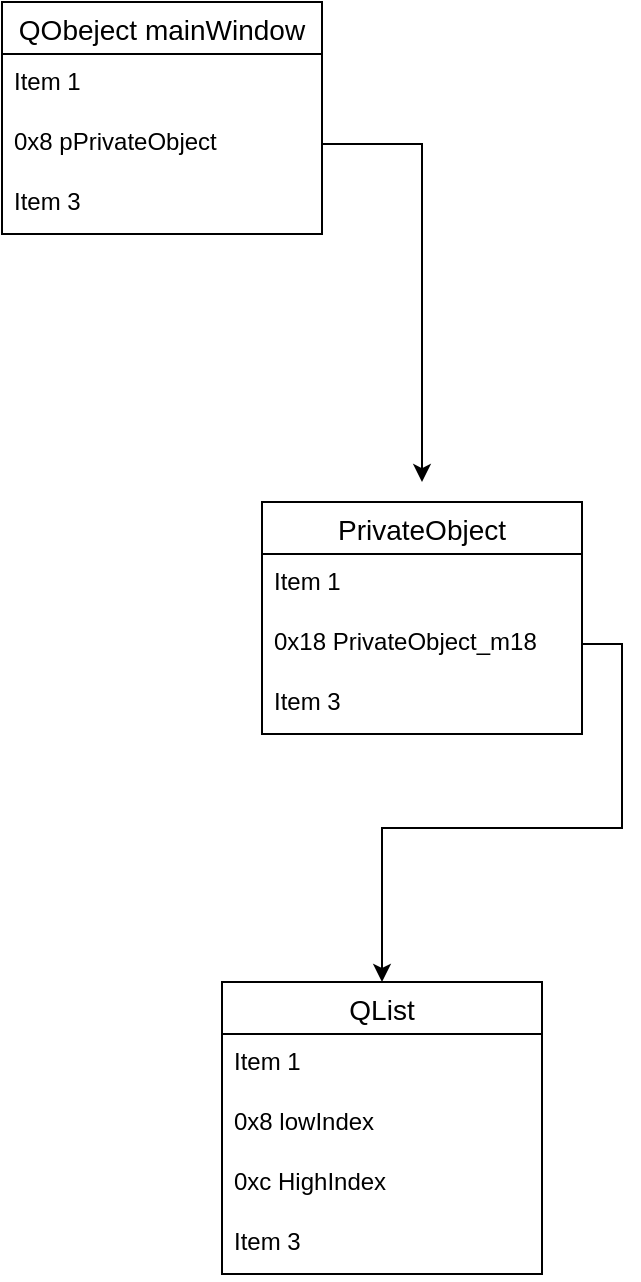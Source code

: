 <mxfile version="20.6.2" type="device"><diagram id="byfS0-C-_8YOPjWArsRc" name="第 1 页"><mxGraphModel dx="1207" dy="706" grid="1" gridSize="10" guides="1" tooltips="1" connect="1" arrows="1" fold="1" page="1" pageScale="1" pageWidth="827" pageHeight="1169" math="0" shadow="0"><root><mxCell id="0"/><mxCell id="1" parent="0"/><mxCell id="KD_2xbZqp3FTQmBk0H7d-1" value="QObeject mainWindow" style="swimlane;fontStyle=0;childLayout=stackLayout;horizontal=1;startSize=26;horizontalStack=0;resizeParent=1;resizeParentMax=0;resizeLast=0;collapsible=1;marginBottom=0;align=center;fontSize=14;" vertex="1" parent="1"><mxGeometry x="180" y="100" width="160" height="116" as="geometry"/></mxCell><mxCell id="KD_2xbZqp3FTQmBk0H7d-2" value="Item 1" style="text;strokeColor=none;fillColor=none;spacingLeft=4;spacingRight=4;overflow=hidden;rotatable=0;points=[[0,0.5],[1,0.5]];portConstraint=eastwest;fontSize=12;" vertex="1" parent="KD_2xbZqp3FTQmBk0H7d-1"><mxGeometry y="26" width="160" height="30" as="geometry"/></mxCell><mxCell id="KD_2xbZqp3FTQmBk0H7d-3" value="0x8 pPrivateObject" style="text;strokeColor=none;fillColor=none;spacingLeft=4;spacingRight=4;overflow=hidden;rotatable=0;points=[[0,0.5],[1,0.5]];portConstraint=eastwest;fontSize=12;" vertex="1" parent="KD_2xbZqp3FTQmBk0H7d-1"><mxGeometry y="56" width="160" height="30" as="geometry"/></mxCell><mxCell id="KD_2xbZqp3FTQmBk0H7d-4" value="Item 3" style="text;strokeColor=none;fillColor=none;spacingLeft=4;spacingRight=4;overflow=hidden;rotatable=0;points=[[0,0.5],[1,0.5]];portConstraint=eastwest;fontSize=12;" vertex="1" parent="KD_2xbZqp3FTQmBk0H7d-1"><mxGeometry y="86" width="160" height="30" as="geometry"/></mxCell><mxCell id="KD_2xbZqp3FTQmBk0H7d-6" value="PrivateObject" style="swimlane;fontStyle=0;childLayout=stackLayout;horizontal=1;startSize=26;horizontalStack=0;resizeParent=1;resizeParentMax=0;resizeLast=0;collapsible=1;marginBottom=0;align=center;fontSize=14;" vertex="1" parent="1"><mxGeometry x="310" y="350" width="160" height="116" as="geometry"/></mxCell><mxCell id="KD_2xbZqp3FTQmBk0H7d-7" value="Item 1" style="text;strokeColor=none;fillColor=none;spacingLeft=4;spacingRight=4;overflow=hidden;rotatable=0;points=[[0,0.5],[1,0.5]];portConstraint=eastwest;fontSize=12;" vertex="1" parent="KD_2xbZqp3FTQmBk0H7d-6"><mxGeometry y="26" width="160" height="30" as="geometry"/></mxCell><mxCell id="KD_2xbZqp3FTQmBk0H7d-8" value="0x18 PrivateObject_m18" style="text;strokeColor=none;fillColor=none;spacingLeft=4;spacingRight=4;overflow=hidden;rotatable=0;points=[[0,0.5],[1,0.5]];portConstraint=eastwest;fontSize=12;" vertex="1" parent="KD_2xbZqp3FTQmBk0H7d-6"><mxGeometry y="56" width="160" height="30" as="geometry"/></mxCell><mxCell id="KD_2xbZqp3FTQmBk0H7d-9" value="Item 3" style="text;strokeColor=none;fillColor=none;spacingLeft=4;spacingRight=4;overflow=hidden;rotatable=0;points=[[0,0.5],[1,0.5]];portConstraint=eastwest;fontSize=12;" vertex="1" parent="KD_2xbZqp3FTQmBk0H7d-6"><mxGeometry y="86" width="160" height="30" as="geometry"/></mxCell><mxCell id="KD_2xbZqp3FTQmBk0H7d-10" style="edgeStyle=orthogonalEdgeStyle;rounded=0;orthogonalLoop=1;jettySize=auto;html=1;exitX=1;exitY=0.5;exitDx=0;exitDy=0;entryX=0.5;entryY=-0.086;entryDx=0;entryDy=0;entryPerimeter=0;" edge="1" parent="1" source="KD_2xbZqp3FTQmBk0H7d-3" target="KD_2xbZqp3FTQmBk0H7d-6"><mxGeometry relative="1" as="geometry"/></mxCell><mxCell id="KD_2xbZqp3FTQmBk0H7d-11" value="QList" style="swimlane;fontStyle=0;childLayout=stackLayout;horizontal=1;startSize=26;horizontalStack=0;resizeParent=1;resizeParentMax=0;resizeLast=0;collapsible=1;marginBottom=0;align=center;fontSize=14;" vertex="1" parent="1"><mxGeometry x="290" y="590" width="160" height="146" as="geometry"/></mxCell><mxCell id="KD_2xbZqp3FTQmBk0H7d-12" value="Item 1" style="text;strokeColor=none;fillColor=none;spacingLeft=4;spacingRight=4;overflow=hidden;rotatable=0;points=[[0,0.5],[1,0.5]];portConstraint=eastwest;fontSize=12;" vertex="1" parent="KD_2xbZqp3FTQmBk0H7d-11"><mxGeometry y="26" width="160" height="30" as="geometry"/></mxCell><mxCell id="KD_2xbZqp3FTQmBk0H7d-16" value="0x8 lowIndex" style="text;strokeColor=none;fillColor=none;spacingLeft=4;spacingRight=4;overflow=hidden;rotatable=0;points=[[0,0.5],[1,0.5]];portConstraint=eastwest;fontSize=12;" vertex="1" parent="KD_2xbZqp3FTQmBk0H7d-11"><mxGeometry y="56" width="160" height="30" as="geometry"/></mxCell><mxCell id="KD_2xbZqp3FTQmBk0H7d-13" value="0xc HighIndex" style="text;strokeColor=none;fillColor=none;spacingLeft=4;spacingRight=4;overflow=hidden;rotatable=0;points=[[0,0.5],[1,0.5]];portConstraint=eastwest;fontSize=12;" vertex="1" parent="KD_2xbZqp3FTQmBk0H7d-11"><mxGeometry y="86" width="160" height="30" as="geometry"/></mxCell><mxCell id="KD_2xbZqp3FTQmBk0H7d-14" value="Item 3" style="text;strokeColor=none;fillColor=none;spacingLeft=4;spacingRight=4;overflow=hidden;rotatable=0;points=[[0,0.5],[1,0.5]];portConstraint=eastwest;fontSize=12;" vertex="1" parent="KD_2xbZqp3FTQmBk0H7d-11"><mxGeometry y="116" width="160" height="30" as="geometry"/></mxCell><mxCell id="KD_2xbZqp3FTQmBk0H7d-15" style="edgeStyle=orthogonalEdgeStyle;rounded=0;orthogonalLoop=1;jettySize=auto;html=1;exitX=1;exitY=0.5;exitDx=0;exitDy=0;entryX=0.5;entryY=0;entryDx=0;entryDy=0;" edge="1" parent="1" source="KD_2xbZqp3FTQmBk0H7d-8" target="KD_2xbZqp3FTQmBk0H7d-11"><mxGeometry relative="1" as="geometry"/></mxCell></root></mxGraphModel></diagram></mxfile>